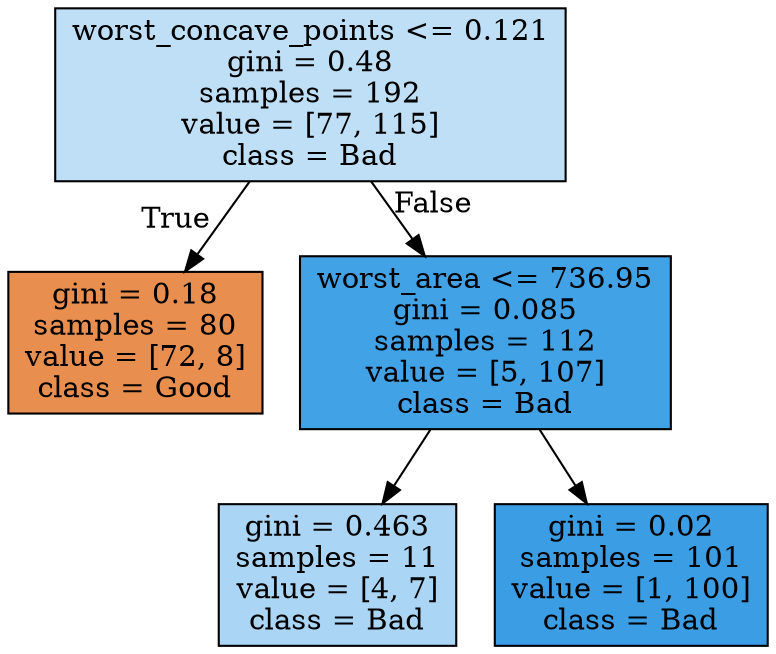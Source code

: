 digraph Tree {
node [shape=box, style="filled", color="black"] ;
0 [label="worst_concave_points <= 0.121\ngini = 0.48\nsamples = 192\nvalue = [77, 115]\nclass = Bad", fillcolor="#bedff6"] ;
1 [label="gini = 0.18\nsamples = 80\nvalue = [72, 8]\nclass = Good", fillcolor="#e88f4f"] ;
0 -> 1 [labeldistance=2.5, labelangle=45, headlabel="True"] ;
2 [label="worst_area <= 736.95\ngini = 0.085\nsamples = 112\nvalue = [5, 107]\nclass = Bad", fillcolor="#42a2e6"] ;
0 -> 2 [labeldistance=2.5, labelangle=-45, headlabel="False"] ;
3 [label="gini = 0.463\nsamples = 11\nvalue = [4, 7]\nclass = Bad", fillcolor="#aad5f4"] ;
2 -> 3 ;
4 [label="gini = 0.02\nsamples = 101\nvalue = [1, 100]\nclass = Bad", fillcolor="#3b9ee5"] ;
2 -> 4 ;
}